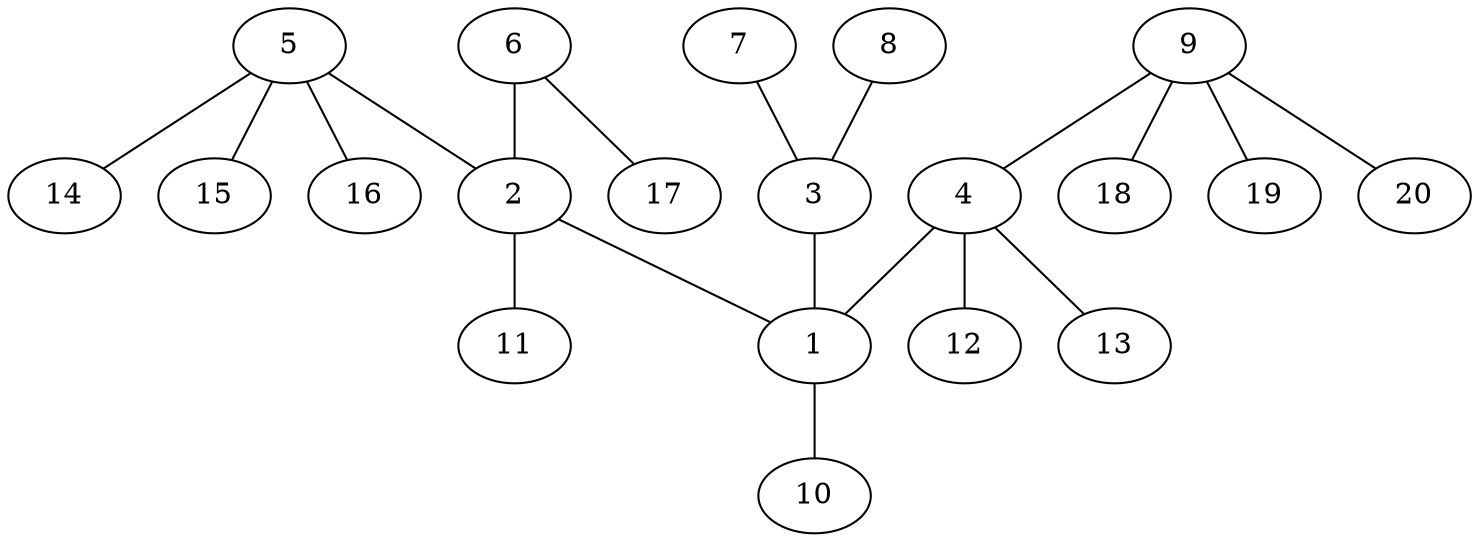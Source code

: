 graph molecule_1435 {
	1	 [chem=C];
	10	 [chem=H];
	1 -- 10	 [valence=1];
	2	 [chem=C];
	2 -- 1	 [valence=1];
	11	 [chem=H];
	2 -- 11	 [valence=1];
	3	 [chem=N];
	3 -- 1	 [valence=1];
	4	 [chem=C];
	4 -- 1	 [valence=1];
	12	 [chem=H];
	4 -- 12	 [valence=1];
	13	 [chem=H];
	4 -- 13	 [valence=1];
	5	 [chem=C];
	5 -- 2	 [valence=1];
	14	 [chem=H];
	5 -- 14	 [valence=1];
	15	 [chem=H];
	5 -- 15	 [valence=1];
	16	 [chem=H];
	5 -- 16	 [valence=1];
	6	 [chem=O];
	6 -- 2	 [valence=1];
	17	 [chem=H];
	6 -- 17	 [valence=1];
	7	 [chem=O];
	7 -- 3	 [valence=2];
	8	 [chem=O];
	8 -- 3	 [valence=1];
	9	 [chem=C];
	9 -- 4	 [valence=1];
	18	 [chem=H];
	9 -- 18	 [valence=1];
	19	 [chem=H];
	9 -- 19	 [valence=1];
	20	 [chem=H];
	9 -- 20	 [valence=1];
}

